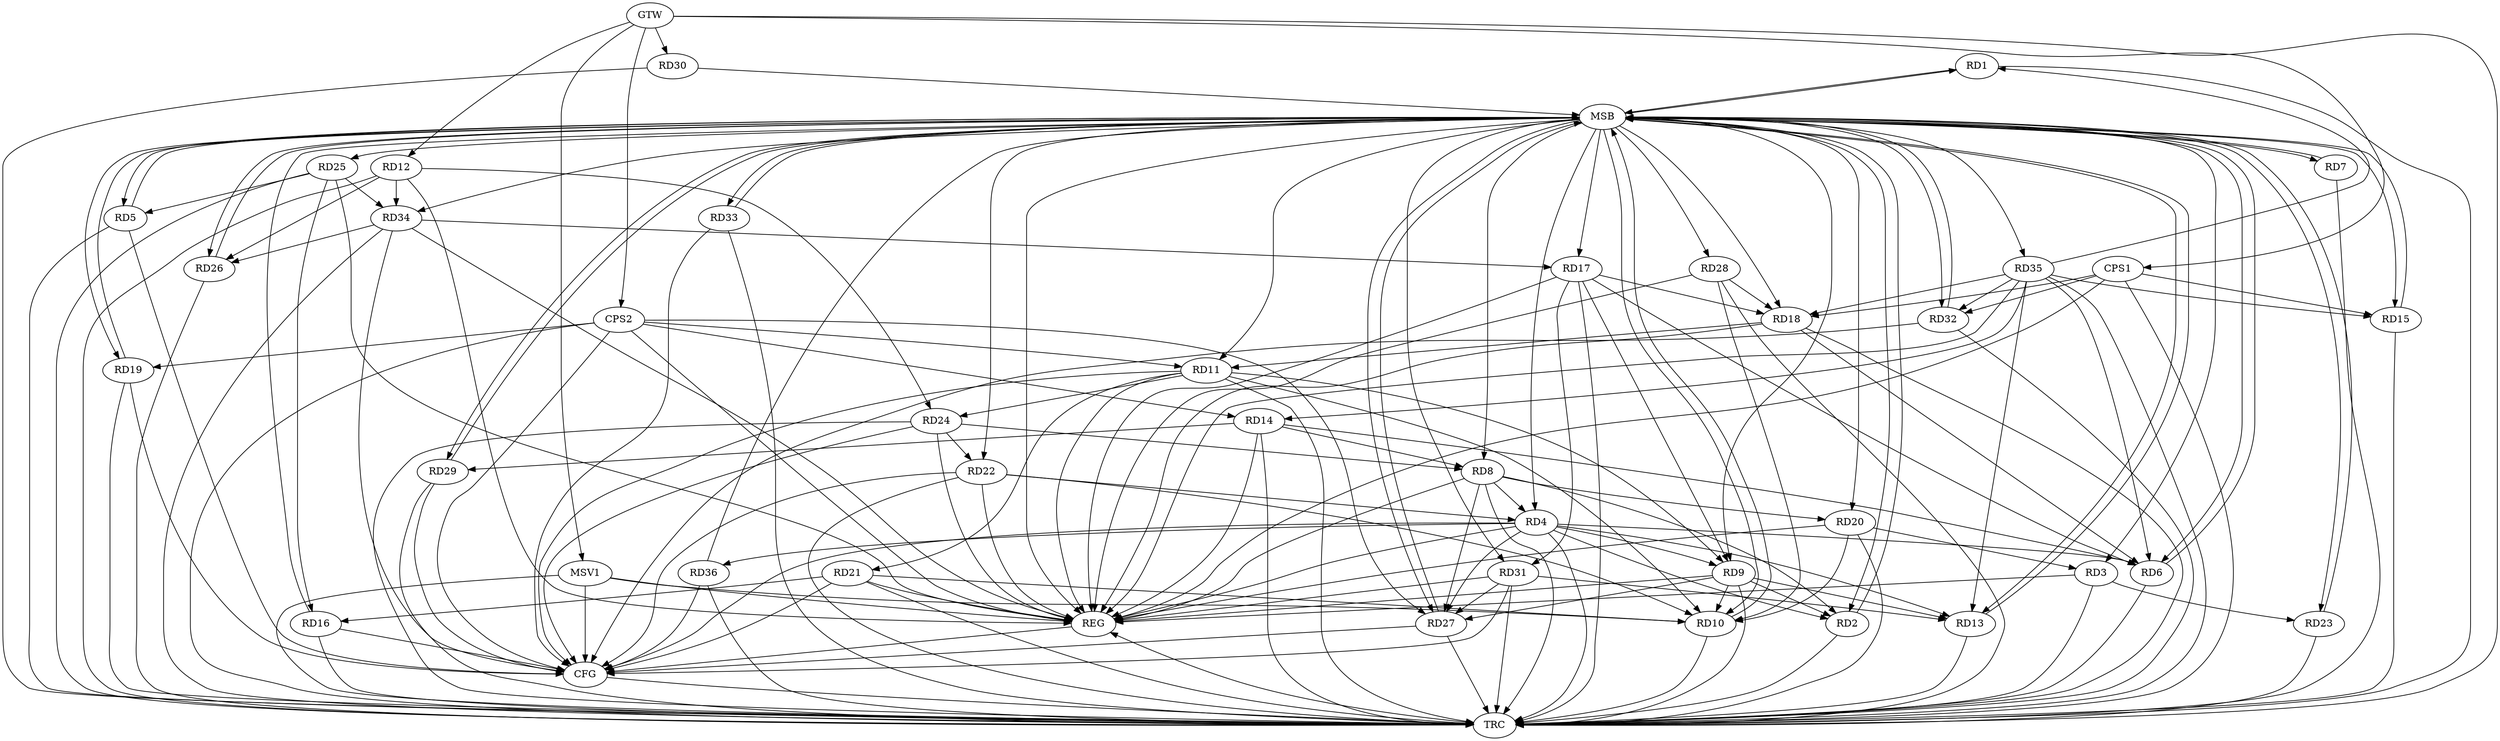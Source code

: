 strict digraph G {
  RD1 [ label="RD1" ];
  RD2 [ label="RD2" ];
  RD3 [ label="RD3" ];
  RD4 [ label="RD4" ];
  RD5 [ label="RD5" ];
  RD6 [ label="RD6" ];
  RD7 [ label="RD7" ];
  RD8 [ label="RD8" ];
  RD9 [ label="RD9" ];
  RD10 [ label="RD10" ];
  RD11 [ label="RD11" ];
  RD12 [ label="RD12" ];
  RD13 [ label="RD13" ];
  RD14 [ label="RD14" ];
  RD15 [ label="RD15" ];
  RD16 [ label="RD16" ];
  RD17 [ label="RD17" ];
  RD18 [ label="RD18" ];
  RD19 [ label="RD19" ];
  RD20 [ label="RD20" ];
  RD21 [ label="RD21" ];
  RD22 [ label="RD22" ];
  RD23 [ label="RD23" ];
  RD24 [ label="RD24" ];
  RD25 [ label="RD25" ];
  RD26 [ label="RD26" ];
  RD27 [ label="RD27" ];
  RD28 [ label="RD28" ];
  RD29 [ label="RD29" ];
  RD30 [ label="RD30" ];
  RD31 [ label="RD31" ];
  RD32 [ label="RD32" ];
  RD33 [ label="RD33" ];
  RD34 [ label="RD34" ];
  RD35 [ label="RD35" ];
  RD36 [ label="RD36" ];
  CPS1 [ label="CPS1" ];
  CPS2 [ label="CPS2" ];
  GTW [ label="GTW" ];
  REG [ label="REG" ];
  MSB [ label="MSB" ];
  CFG [ label="CFG" ];
  TRC [ label="TRC" ];
  MSV1 [ label="MSV1" ];
  RD35 -> RD1;
  RD4 -> RD2;
  RD8 -> RD2;
  RD9 -> RD2;
  RD20 -> RD3;
  RD3 -> RD23;
  RD4 -> RD6;
  RD8 -> RD4;
  RD4 -> RD9;
  RD4 -> RD13;
  RD22 -> RD4;
  RD4 -> RD27;
  RD4 -> RD36;
  RD25 -> RD5;
  RD14 -> RD6;
  RD17 -> RD6;
  RD18 -> RD6;
  RD35 -> RD6;
  RD14 -> RD8;
  RD8 -> RD20;
  RD24 -> RD8;
  RD8 -> RD27;
  RD9 -> RD10;
  RD11 -> RD9;
  RD9 -> RD13;
  RD17 -> RD9;
  RD9 -> RD27;
  RD11 -> RD10;
  RD20 -> RD10;
  RD21 -> RD10;
  RD22 -> RD10;
  RD28 -> RD10;
  RD18 -> RD11;
  RD11 -> RD21;
  RD11 -> RD24;
  RD12 -> RD24;
  RD12 -> RD26;
  RD12 -> RD34;
  RD31 -> RD13;
  RD35 -> RD13;
  RD14 -> RD29;
  RD35 -> RD14;
  RD35 -> RD15;
  RD21 -> RD16;
  RD25 -> RD16;
  RD17 -> RD18;
  RD17 -> RD31;
  RD34 -> RD17;
  RD28 -> RD18;
  RD35 -> RD18;
  RD24 -> RD22;
  RD25 -> RD34;
  RD34 -> RD26;
  RD31 -> RD27;
  RD35 -> RD32;
  CPS1 -> RD15;
  CPS1 -> RD32;
  CPS1 -> RD18;
  CPS2 -> RD14;
  CPS2 -> RD27;
  CPS2 -> RD19;
  CPS2 -> RD11;
  GTW -> RD12;
  GTW -> RD30;
  GTW -> CPS1;
  GTW -> CPS2;
  RD3 -> REG;
  RD4 -> REG;
  RD8 -> REG;
  RD9 -> REG;
  RD11 -> REG;
  RD12 -> REG;
  RD14 -> REG;
  RD17 -> REG;
  RD18 -> REG;
  RD20 -> REG;
  RD21 -> REG;
  RD22 -> REG;
  RD24 -> REG;
  RD25 -> REG;
  RD28 -> REG;
  RD31 -> REG;
  RD34 -> REG;
  RD35 -> REG;
  CPS1 -> REG;
  CPS2 -> REG;
  RD1 -> MSB;
  MSB -> RD13;
  MSB -> RD22;
  MSB -> RD33;
  MSB -> REG;
  RD2 -> MSB;
  MSB -> RD7;
  MSB -> RD9;
  MSB -> RD10;
  MSB -> RD28;
  RD5 -> MSB;
  MSB -> RD11;
  MSB -> RD34;
  MSB -> RD35;
  RD6 -> MSB;
  MSB -> RD4;
  MSB -> RD23;
  RD7 -> MSB;
  RD10 -> MSB;
  MSB -> RD5;
  MSB -> RD18;
  MSB -> RD25;
  MSB -> RD32;
  RD13 -> MSB;
  MSB -> RD17;
  MSB -> RD19;
  RD15 -> MSB;
  RD16 -> MSB;
  MSB -> RD15;
  RD19 -> MSB;
  RD23 -> MSB;
  MSB -> RD3;
  RD26 -> MSB;
  MSB -> RD6;
  MSB -> RD8;
  MSB -> RD20;
  MSB -> RD31;
  RD27 -> MSB;
  MSB -> RD2;
  RD29 -> MSB;
  RD30 -> MSB;
  MSB -> RD26;
  RD32 -> MSB;
  MSB -> RD1;
  MSB -> RD29;
  RD33 -> MSB;
  MSB -> RD27;
  RD36 -> MSB;
  RD32 -> CFG;
  RD16 -> CFG;
  RD31 -> CFG;
  RD21 -> CFG;
  RD27 -> CFG;
  RD19 -> CFG;
  RD24 -> CFG;
  RD34 -> CFG;
  RD5 -> CFG;
  RD4 -> CFG;
  RD11 -> CFG;
  RD36 -> CFG;
  RD29 -> CFG;
  CPS2 -> CFG;
  RD22 -> CFG;
  RD33 -> CFG;
  REG -> CFG;
  RD1 -> TRC;
  RD2 -> TRC;
  RD3 -> TRC;
  RD4 -> TRC;
  RD5 -> TRC;
  RD6 -> TRC;
  RD7 -> TRC;
  RD8 -> TRC;
  RD9 -> TRC;
  RD10 -> TRC;
  RD11 -> TRC;
  RD12 -> TRC;
  RD13 -> TRC;
  RD14 -> TRC;
  RD15 -> TRC;
  RD16 -> TRC;
  RD17 -> TRC;
  RD18 -> TRC;
  RD19 -> TRC;
  RD20 -> TRC;
  RD21 -> TRC;
  RD22 -> TRC;
  RD23 -> TRC;
  RD24 -> TRC;
  RD25 -> TRC;
  RD26 -> TRC;
  RD27 -> TRC;
  RD28 -> TRC;
  RD29 -> TRC;
  RD30 -> TRC;
  RD31 -> TRC;
  RD32 -> TRC;
  RD33 -> TRC;
  RD34 -> TRC;
  RD35 -> TRC;
  RD36 -> TRC;
  CPS1 -> TRC;
  CPS2 -> TRC;
  GTW -> TRC;
  CFG -> TRC;
  TRC -> REG;
  MSV1 -> RD10;
  GTW -> MSV1;
  MSV1 -> REG;
  MSV1 -> TRC;
  MSV1 -> CFG;
}
